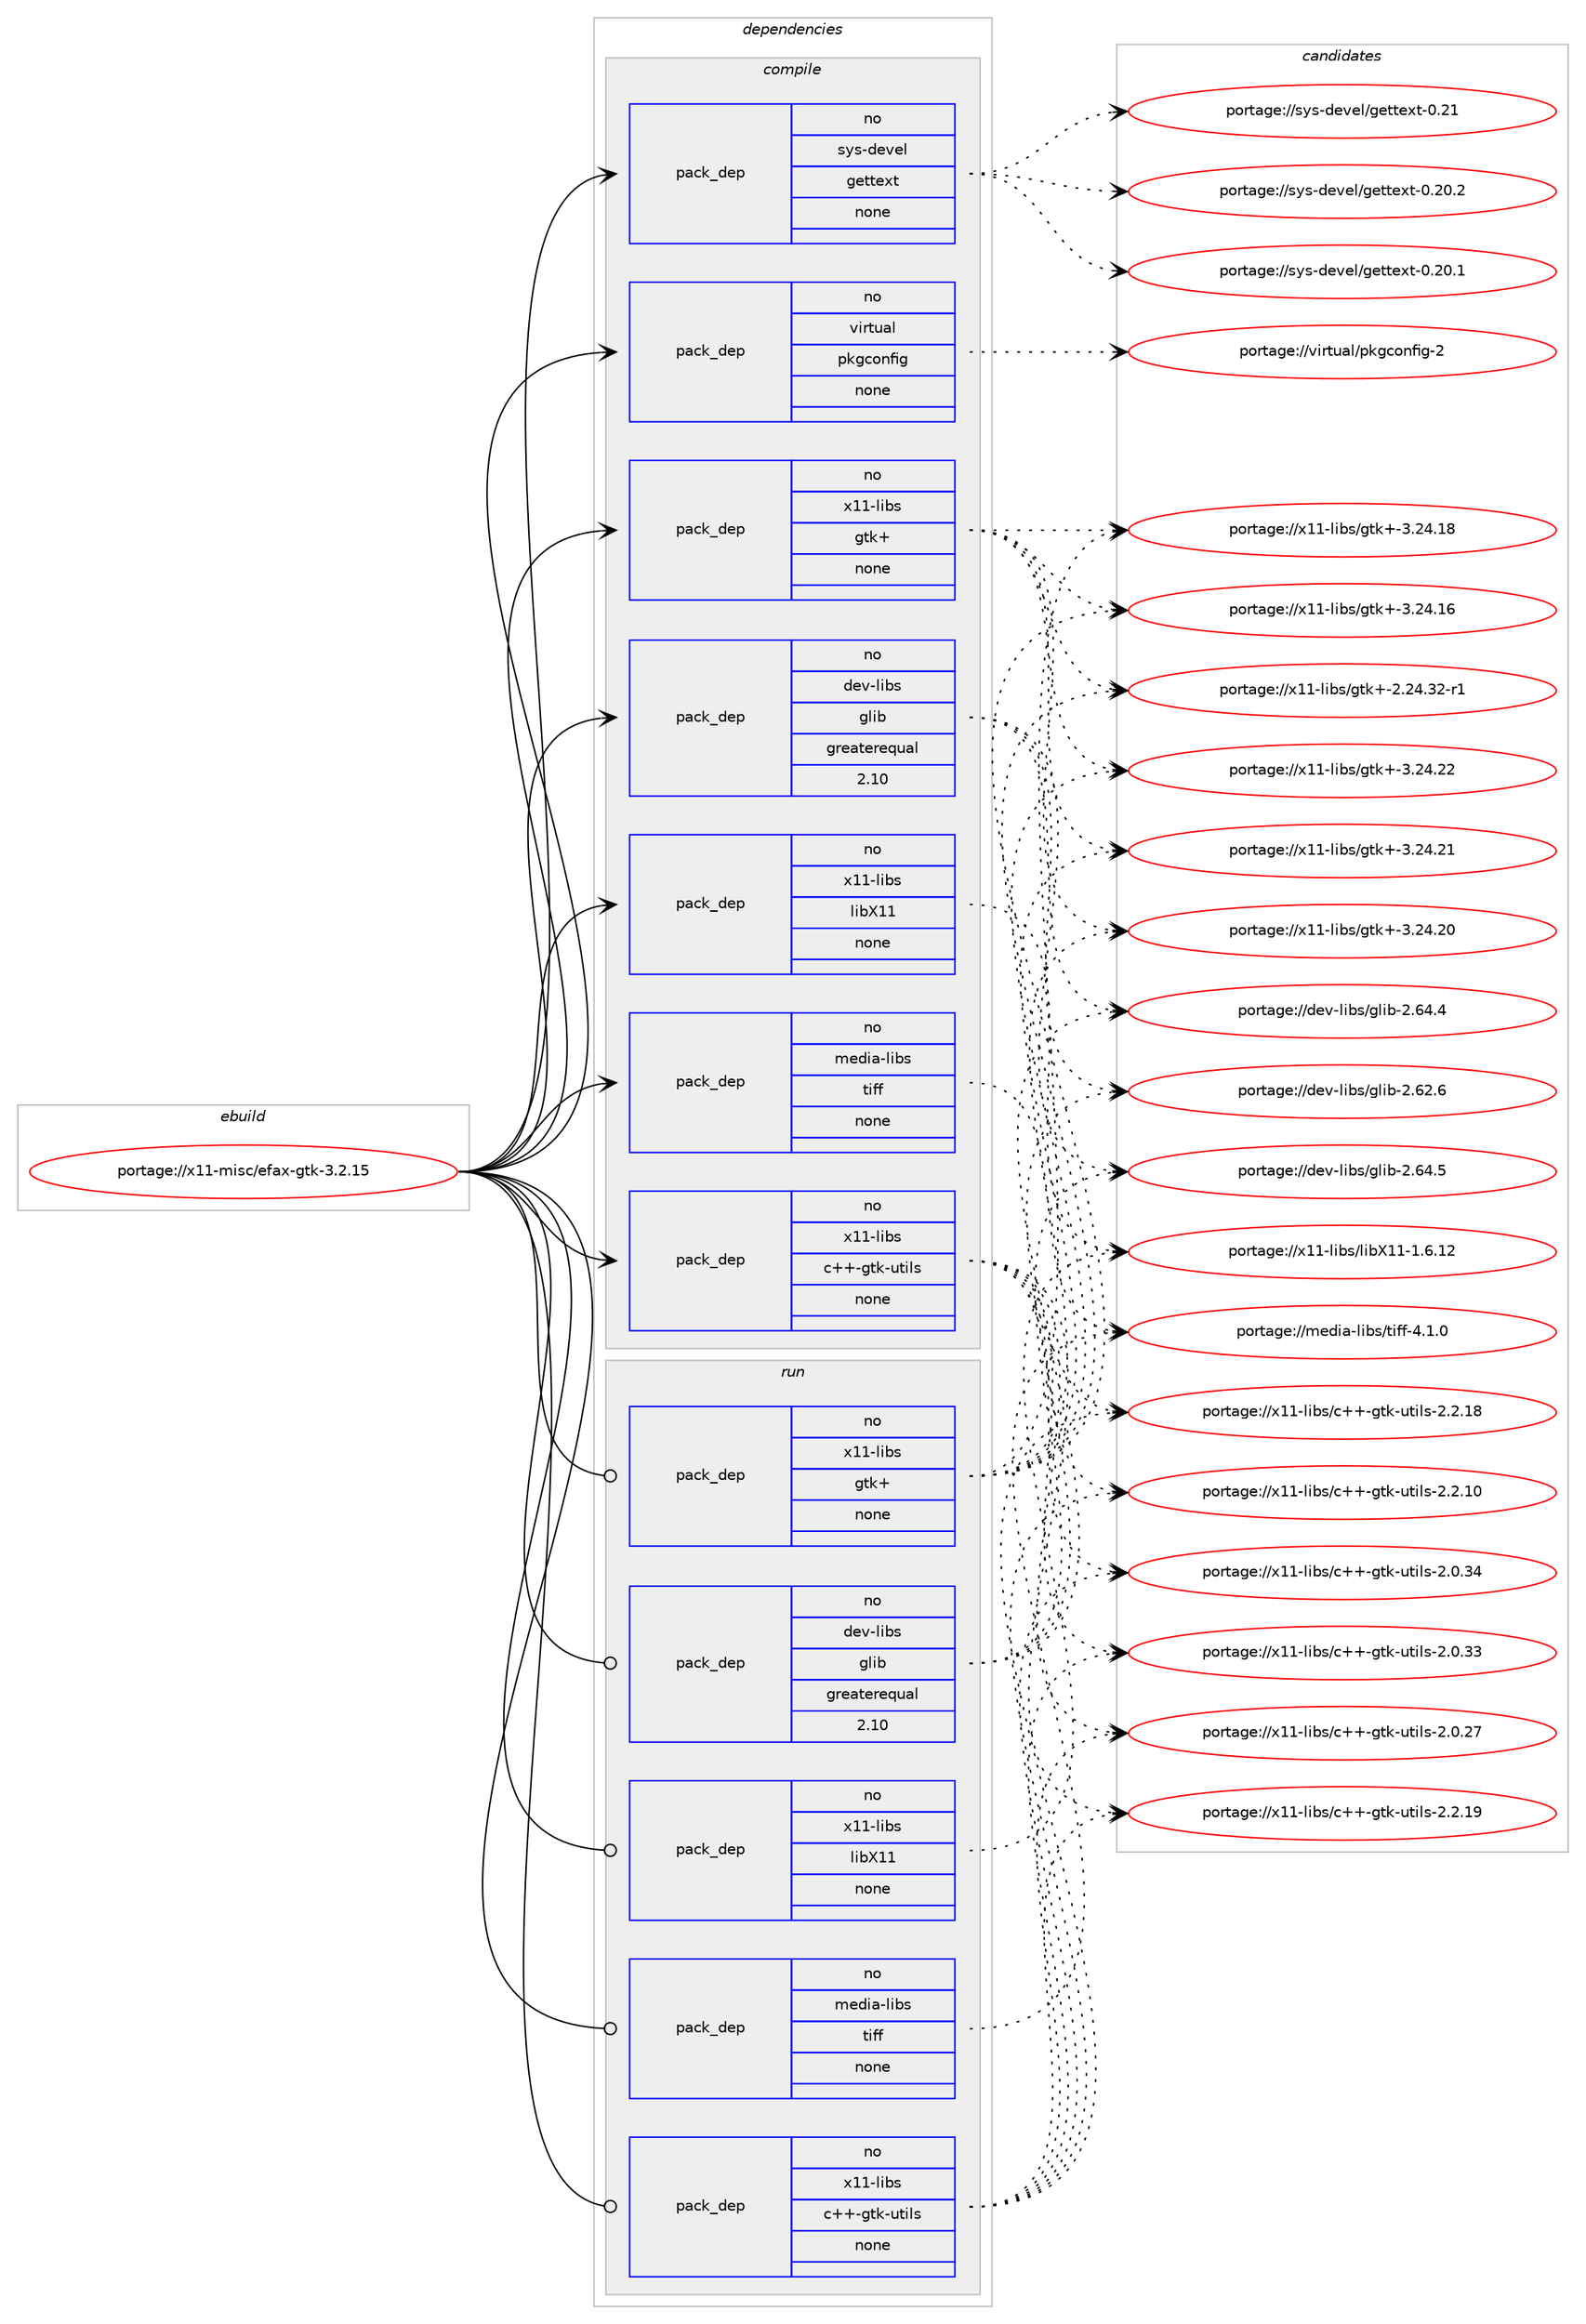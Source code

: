 digraph prolog {

# *************
# Graph options
# *************

newrank=true;
concentrate=true;
compound=true;
graph [rankdir=LR,fontname=Helvetica,fontsize=10,ranksep=1.5];#, ranksep=2.5, nodesep=0.2];
edge  [arrowhead=vee];
node  [fontname=Helvetica,fontsize=10];

# **********
# The ebuild
# **********

subgraph cluster_leftcol {
color=gray;
rank=same;
label=<<i>ebuild</i>>;
id [label="portage://x11-misc/efax-gtk-3.2.15", color=red, width=4, href="../x11-misc/efax-gtk-3.2.15.svg"];
}

# ****************
# The dependencies
# ****************

subgraph cluster_midcol {
color=gray;
label=<<i>dependencies</i>>;
subgraph cluster_compile {
fillcolor="#eeeeee";
style=filled;
label=<<i>compile</i>>;
subgraph pack1103 {
dependency1202 [label=<<TABLE BORDER="0" CELLBORDER="1" CELLSPACING="0" CELLPADDING="4" WIDTH="220"><TR><TD ROWSPAN="6" CELLPADDING="30">pack_dep</TD></TR><TR><TD WIDTH="110">no</TD></TR><TR><TD>dev-libs</TD></TR><TR><TD>glib</TD></TR><TR><TD>greaterequal</TD></TR><TR><TD>2.10</TD></TR></TABLE>>, shape=none, color=blue];
}
id:e -> dependency1202:w [weight=20,style="solid",arrowhead="vee"];
subgraph pack1104 {
dependency1203 [label=<<TABLE BORDER="0" CELLBORDER="1" CELLSPACING="0" CELLPADDING="4" WIDTH="220"><TR><TD ROWSPAN="6" CELLPADDING="30">pack_dep</TD></TR><TR><TD WIDTH="110">no</TD></TR><TR><TD>media-libs</TD></TR><TR><TD>tiff</TD></TR><TR><TD>none</TD></TR><TR><TD></TD></TR></TABLE>>, shape=none, color=blue];
}
id:e -> dependency1203:w [weight=20,style="solid",arrowhead="vee"];
subgraph pack1105 {
dependency1204 [label=<<TABLE BORDER="0" CELLBORDER="1" CELLSPACING="0" CELLPADDING="4" WIDTH="220"><TR><TD ROWSPAN="6" CELLPADDING="30">pack_dep</TD></TR><TR><TD WIDTH="110">no</TD></TR><TR><TD>sys-devel</TD></TR><TR><TD>gettext</TD></TR><TR><TD>none</TD></TR><TR><TD></TD></TR></TABLE>>, shape=none, color=blue];
}
id:e -> dependency1204:w [weight=20,style="solid",arrowhead="vee"];
subgraph pack1106 {
dependency1205 [label=<<TABLE BORDER="0" CELLBORDER="1" CELLSPACING="0" CELLPADDING="4" WIDTH="220"><TR><TD ROWSPAN="6" CELLPADDING="30">pack_dep</TD></TR><TR><TD WIDTH="110">no</TD></TR><TR><TD>virtual</TD></TR><TR><TD>pkgconfig</TD></TR><TR><TD>none</TD></TR><TR><TD></TD></TR></TABLE>>, shape=none, color=blue];
}
id:e -> dependency1205:w [weight=20,style="solid",arrowhead="vee"];
subgraph pack1107 {
dependency1206 [label=<<TABLE BORDER="0" CELLBORDER="1" CELLSPACING="0" CELLPADDING="4" WIDTH="220"><TR><TD ROWSPAN="6" CELLPADDING="30">pack_dep</TD></TR><TR><TD WIDTH="110">no</TD></TR><TR><TD>x11-libs</TD></TR><TR><TD>c++-gtk-utils</TD></TR><TR><TD>none</TD></TR><TR><TD></TD></TR></TABLE>>, shape=none, color=blue];
}
id:e -> dependency1206:w [weight=20,style="solid",arrowhead="vee"];
subgraph pack1108 {
dependency1207 [label=<<TABLE BORDER="0" CELLBORDER="1" CELLSPACING="0" CELLPADDING="4" WIDTH="220"><TR><TD ROWSPAN="6" CELLPADDING="30">pack_dep</TD></TR><TR><TD WIDTH="110">no</TD></TR><TR><TD>x11-libs</TD></TR><TR><TD>gtk+</TD></TR><TR><TD>none</TD></TR><TR><TD></TD></TR></TABLE>>, shape=none, color=blue];
}
id:e -> dependency1207:w [weight=20,style="solid",arrowhead="vee"];
subgraph pack1109 {
dependency1208 [label=<<TABLE BORDER="0" CELLBORDER="1" CELLSPACING="0" CELLPADDING="4" WIDTH="220"><TR><TD ROWSPAN="6" CELLPADDING="30">pack_dep</TD></TR><TR><TD WIDTH="110">no</TD></TR><TR><TD>x11-libs</TD></TR><TR><TD>libX11</TD></TR><TR><TD>none</TD></TR><TR><TD></TD></TR></TABLE>>, shape=none, color=blue];
}
id:e -> dependency1208:w [weight=20,style="solid",arrowhead="vee"];
}
subgraph cluster_compileandrun {
fillcolor="#eeeeee";
style=filled;
label=<<i>compile and run</i>>;
}
subgraph cluster_run {
fillcolor="#eeeeee";
style=filled;
label=<<i>run</i>>;
subgraph pack1110 {
dependency1209 [label=<<TABLE BORDER="0" CELLBORDER="1" CELLSPACING="0" CELLPADDING="4" WIDTH="220"><TR><TD ROWSPAN="6" CELLPADDING="30">pack_dep</TD></TR><TR><TD WIDTH="110">no</TD></TR><TR><TD>dev-libs</TD></TR><TR><TD>glib</TD></TR><TR><TD>greaterequal</TD></TR><TR><TD>2.10</TD></TR></TABLE>>, shape=none, color=blue];
}
id:e -> dependency1209:w [weight=20,style="solid",arrowhead="odot"];
subgraph pack1111 {
dependency1210 [label=<<TABLE BORDER="0" CELLBORDER="1" CELLSPACING="0" CELLPADDING="4" WIDTH="220"><TR><TD ROWSPAN="6" CELLPADDING="30">pack_dep</TD></TR><TR><TD WIDTH="110">no</TD></TR><TR><TD>media-libs</TD></TR><TR><TD>tiff</TD></TR><TR><TD>none</TD></TR><TR><TD></TD></TR></TABLE>>, shape=none, color=blue];
}
id:e -> dependency1210:w [weight=20,style="solid",arrowhead="odot"];
subgraph pack1112 {
dependency1211 [label=<<TABLE BORDER="0" CELLBORDER="1" CELLSPACING="0" CELLPADDING="4" WIDTH="220"><TR><TD ROWSPAN="6" CELLPADDING="30">pack_dep</TD></TR><TR><TD WIDTH="110">no</TD></TR><TR><TD>x11-libs</TD></TR><TR><TD>c++-gtk-utils</TD></TR><TR><TD>none</TD></TR><TR><TD></TD></TR></TABLE>>, shape=none, color=blue];
}
id:e -> dependency1211:w [weight=20,style="solid",arrowhead="odot"];
subgraph pack1113 {
dependency1212 [label=<<TABLE BORDER="0" CELLBORDER="1" CELLSPACING="0" CELLPADDING="4" WIDTH="220"><TR><TD ROWSPAN="6" CELLPADDING="30">pack_dep</TD></TR><TR><TD WIDTH="110">no</TD></TR><TR><TD>x11-libs</TD></TR><TR><TD>gtk+</TD></TR><TR><TD>none</TD></TR><TR><TD></TD></TR></TABLE>>, shape=none, color=blue];
}
id:e -> dependency1212:w [weight=20,style="solid",arrowhead="odot"];
subgraph pack1114 {
dependency1213 [label=<<TABLE BORDER="0" CELLBORDER="1" CELLSPACING="0" CELLPADDING="4" WIDTH="220"><TR><TD ROWSPAN="6" CELLPADDING="30">pack_dep</TD></TR><TR><TD WIDTH="110">no</TD></TR><TR><TD>x11-libs</TD></TR><TR><TD>libX11</TD></TR><TR><TD>none</TD></TR><TR><TD></TD></TR></TABLE>>, shape=none, color=blue];
}
id:e -> dependency1213:w [weight=20,style="solid",arrowhead="odot"];
}
}

# **************
# The candidates
# **************

subgraph cluster_choices {
rank=same;
color=gray;
label=<<i>candidates</i>>;

subgraph choice1103 {
color=black;
nodesep=1;
choice1001011184510810598115471031081059845504654524653 [label="portage://dev-libs/glib-2.64.5", color=red, width=4,href="../dev-libs/glib-2.64.5.svg"];
choice1001011184510810598115471031081059845504654524652 [label="portage://dev-libs/glib-2.64.4", color=red, width=4,href="../dev-libs/glib-2.64.4.svg"];
choice1001011184510810598115471031081059845504654504654 [label="portage://dev-libs/glib-2.62.6", color=red, width=4,href="../dev-libs/glib-2.62.6.svg"];
dependency1202:e -> choice1001011184510810598115471031081059845504654524653:w [style=dotted,weight="100"];
dependency1202:e -> choice1001011184510810598115471031081059845504654524652:w [style=dotted,weight="100"];
dependency1202:e -> choice1001011184510810598115471031081059845504654504654:w [style=dotted,weight="100"];
}
subgraph choice1104 {
color=black;
nodesep=1;
choice10910110010597451081059811547116105102102455246494648 [label="portage://media-libs/tiff-4.1.0", color=red, width=4,href="../media-libs/tiff-4.1.0.svg"];
dependency1203:e -> choice10910110010597451081059811547116105102102455246494648:w [style=dotted,weight="100"];
}
subgraph choice1105 {
color=black;
nodesep=1;
choice11512111545100101118101108471031011161161011201164548465049 [label="portage://sys-devel/gettext-0.21", color=red, width=4,href="../sys-devel/gettext-0.21.svg"];
choice115121115451001011181011084710310111611610112011645484650484650 [label="portage://sys-devel/gettext-0.20.2", color=red, width=4,href="../sys-devel/gettext-0.20.2.svg"];
choice115121115451001011181011084710310111611610112011645484650484649 [label="portage://sys-devel/gettext-0.20.1", color=red, width=4,href="../sys-devel/gettext-0.20.1.svg"];
dependency1204:e -> choice11512111545100101118101108471031011161161011201164548465049:w [style=dotted,weight="100"];
dependency1204:e -> choice115121115451001011181011084710310111611610112011645484650484650:w [style=dotted,weight="100"];
dependency1204:e -> choice115121115451001011181011084710310111611610112011645484650484649:w [style=dotted,weight="100"];
}
subgraph choice1106 {
color=black;
nodesep=1;
choice1181051141161179710847112107103991111101021051034550 [label="portage://virtual/pkgconfig-2", color=red, width=4,href="../virtual/pkgconfig-2.svg"];
dependency1205:e -> choice1181051141161179710847112107103991111101021051034550:w [style=dotted,weight="100"];
}
subgraph choice1107 {
color=black;
nodesep=1;
choice1204949451081059811547994343451031161074511711610510811545504650464957 [label="portage://x11-libs/c++-gtk-utils-2.2.19", color=red, width=4,href="../x11-libs/c++-gtk-utils-2.2.19.svg"];
choice1204949451081059811547994343451031161074511711610510811545504650464956 [label="portage://x11-libs/c++-gtk-utils-2.2.18", color=red, width=4,href="../x11-libs/c++-gtk-utils-2.2.18.svg"];
choice1204949451081059811547994343451031161074511711610510811545504650464948 [label="portage://x11-libs/c++-gtk-utils-2.2.10", color=red, width=4,href="../x11-libs/c++-gtk-utils-2.2.10.svg"];
choice1204949451081059811547994343451031161074511711610510811545504648465152 [label="portage://x11-libs/c++-gtk-utils-2.0.34", color=red, width=4,href="../x11-libs/c++-gtk-utils-2.0.34.svg"];
choice1204949451081059811547994343451031161074511711610510811545504648465151 [label="portage://x11-libs/c++-gtk-utils-2.0.33", color=red, width=4,href="../x11-libs/c++-gtk-utils-2.0.33.svg"];
choice1204949451081059811547994343451031161074511711610510811545504648465055 [label="portage://x11-libs/c++-gtk-utils-2.0.27", color=red, width=4,href="../x11-libs/c++-gtk-utils-2.0.27.svg"];
dependency1206:e -> choice1204949451081059811547994343451031161074511711610510811545504650464957:w [style=dotted,weight="100"];
dependency1206:e -> choice1204949451081059811547994343451031161074511711610510811545504650464956:w [style=dotted,weight="100"];
dependency1206:e -> choice1204949451081059811547994343451031161074511711610510811545504650464948:w [style=dotted,weight="100"];
dependency1206:e -> choice1204949451081059811547994343451031161074511711610510811545504648465152:w [style=dotted,weight="100"];
dependency1206:e -> choice1204949451081059811547994343451031161074511711610510811545504648465151:w [style=dotted,weight="100"];
dependency1206:e -> choice1204949451081059811547994343451031161074511711610510811545504648465055:w [style=dotted,weight="100"];
}
subgraph choice1108 {
color=black;
nodesep=1;
choice1204949451081059811547103116107434551465052465050 [label="portage://x11-libs/gtk+-3.24.22", color=red, width=4,href="../x11-libs/gtk+-3.24.22.svg"];
choice1204949451081059811547103116107434551465052465049 [label="portage://x11-libs/gtk+-3.24.21", color=red, width=4,href="../x11-libs/gtk+-3.24.21.svg"];
choice1204949451081059811547103116107434551465052465048 [label="portage://x11-libs/gtk+-3.24.20", color=red, width=4,href="../x11-libs/gtk+-3.24.20.svg"];
choice1204949451081059811547103116107434551465052464956 [label="portage://x11-libs/gtk+-3.24.18", color=red, width=4,href="../x11-libs/gtk+-3.24.18.svg"];
choice1204949451081059811547103116107434551465052464954 [label="portage://x11-libs/gtk+-3.24.16", color=red, width=4,href="../x11-libs/gtk+-3.24.16.svg"];
choice12049494510810598115471031161074345504650524651504511449 [label="portage://x11-libs/gtk+-2.24.32-r1", color=red, width=4,href="../x11-libs/gtk+-2.24.32-r1.svg"];
dependency1207:e -> choice1204949451081059811547103116107434551465052465050:w [style=dotted,weight="100"];
dependency1207:e -> choice1204949451081059811547103116107434551465052465049:w [style=dotted,weight="100"];
dependency1207:e -> choice1204949451081059811547103116107434551465052465048:w [style=dotted,weight="100"];
dependency1207:e -> choice1204949451081059811547103116107434551465052464956:w [style=dotted,weight="100"];
dependency1207:e -> choice1204949451081059811547103116107434551465052464954:w [style=dotted,weight="100"];
dependency1207:e -> choice12049494510810598115471031161074345504650524651504511449:w [style=dotted,weight="100"];
}
subgraph choice1109 {
color=black;
nodesep=1;
choice12049494510810598115471081059888494945494654464950 [label="portage://x11-libs/libX11-1.6.12", color=red, width=4,href="../x11-libs/libX11-1.6.12.svg"];
dependency1208:e -> choice12049494510810598115471081059888494945494654464950:w [style=dotted,weight="100"];
}
subgraph choice1110 {
color=black;
nodesep=1;
choice1001011184510810598115471031081059845504654524653 [label="portage://dev-libs/glib-2.64.5", color=red, width=4,href="../dev-libs/glib-2.64.5.svg"];
choice1001011184510810598115471031081059845504654524652 [label="portage://dev-libs/glib-2.64.4", color=red, width=4,href="../dev-libs/glib-2.64.4.svg"];
choice1001011184510810598115471031081059845504654504654 [label="portage://dev-libs/glib-2.62.6", color=red, width=4,href="../dev-libs/glib-2.62.6.svg"];
dependency1209:e -> choice1001011184510810598115471031081059845504654524653:w [style=dotted,weight="100"];
dependency1209:e -> choice1001011184510810598115471031081059845504654524652:w [style=dotted,weight="100"];
dependency1209:e -> choice1001011184510810598115471031081059845504654504654:w [style=dotted,weight="100"];
}
subgraph choice1111 {
color=black;
nodesep=1;
choice10910110010597451081059811547116105102102455246494648 [label="portage://media-libs/tiff-4.1.0", color=red, width=4,href="../media-libs/tiff-4.1.0.svg"];
dependency1210:e -> choice10910110010597451081059811547116105102102455246494648:w [style=dotted,weight="100"];
}
subgraph choice1112 {
color=black;
nodesep=1;
choice1204949451081059811547994343451031161074511711610510811545504650464957 [label="portage://x11-libs/c++-gtk-utils-2.2.19", color=red, width=4,href="../x11-libs/c++-gtk-utils-2.2.19.svg"];
choice1204949451081059811547994343451031161074511711610510811545504650464956 [label="portage://x11-libs/c++-gtk-utils-2.2.18", color=red, width=4,href="../x11-libs/c++-gtk-utils-2.2.18.svg"];
choice1204949451081059811547994343451031161074511711610510811545504650464948 [label="portage://x11-libs/c++-gtk-utils-2.2.10", color=red, width=4,href="../x11-libs/c++-gtk-utils-2.2.10.svg"];
choice1204949451081059811547994343451031161074511711610510811545504648465152 [label="portage://x11-libs/c++-gtk-utils-2.0.34", color=red, width=4,href="../x11-libs/c++-gtk-utils-2.0.34.svg"];
choice1204949451081059811547994343451031161074511711610510811545504648465151 [label="portage://x11-libs/c++-gtk-utils-2.0.33", color=red, width=4,href="../x11-libs/c++-gtk-utils-2.0.33.svg"];
choice1204949451081059811547994343451031161074511711610510811545504648465055 [label="portage://x11-libs/c++-gtk-utils-2.0.27", color=red, width=4,href="../x11-libs/c++-gtk-utils-2.0.27.svg"];
dependency1211:e -> choice1204949451081059811547994343451031161074511711610510811545504650464957:w [style=dotted,weight="100"];
dependency1211:e -> choice1204949451081059811547994343451031161074511711610510811545504650464956:w [style=dotted,weight="100"];
dependency1211:e -> choice1204949451081059811547994343451031161074511711610510811545504650464948:w [style=dotted,weight="100"];
dependency1211:e -> choice1204949451081059811547994343451031161074511711610510811545504648465152:w [style=dotted,weight="100"];
dependency1211:e -> choice1204949451081059811547994343451031161074511711610510811545504648465151:w [style=dotted,weight="100"];
dependency1211:e -> choice1204949451081059811547994343451031161074511711610510811545504648465055:w [style=dotted,weight="100"];
}
subgraph choice1113 {
color=black;
nodesep=1;
choice1204949451081059811547103116107434551465052465050 [label="portage://x11-libs/gtk+-3.24.22", color=red, width=4,href="../x11-libs/gtk+-3.24.22.svg"];
choice1204949451081059811547103116107434551465052465049 [label="portage://x11-libs/gtk+-3.24.21", color=red, width=4,href="../x11-libs/gtk+-3.24.21.svg"];
choice1204949451081059811547103116107434551465052465048 [label="portage://x11-libs/gtk+-3.24.20", color=red, width=4,href="../x11-libs/gtk+-3.24.20.svg"];
choice1204949451081059811547103116107434551465052464956 [label="portage://x11-libs/gtk+-3.24.18", color=red, width=4,href="../x11-libs/gtk+-3.24.18.svg"];
choice1204949451081059811547103116107434551465052464954 [label="portage://x11-libs/gtk+-3.24.16", color=red, width=4,href="../x11-libs/gtk+-3.24.16.svg"];
choice12049494510810598115471031161074345504650524651504511449 [label="portage://x11-libs/gtk+-2.24.32-r1", color=red, width=4,href="../x11-libs/gtk+-2.24.32-r1.svg"];
dependency1212:e -> choice1204949451081059811547103116107434551465052465050:w [style=dotted,weight="100"];
dependency1212:e -> choice1204949451081059811547103116107434551465052465049:w [style=dotted,weight="100"];
dependency1212:e -> choice1204949451081059811547103116107434551465052465048:w [style=dotted,weight="100"];
dependency1212:e -> choice1204949451081059811547103116107434551465052464956:w [style=dotted,weight="100"];
dependency1212:e -> choice1204949451081059811547103116107434551465052464954:w [style=dotted,weight="100"];
dependency1212:e -> choice12049494510810598115471031161074345504650524651504511449:w [style=dotted,weight="100"];
}
subgraph choice1114 {
color=black;
nodesep=1;
choice12049494510810598115471081059888494945494654464950 [label="portage://x11-libs/libX11-1.6.12", color=red, width=4,href="../x11-libs/libX11-1.6.12.svg"];
dependency1213:e -> choice12049494510810598115471081059888494945494654464950:w [style=dotted,weight="100"];
}
}

}
